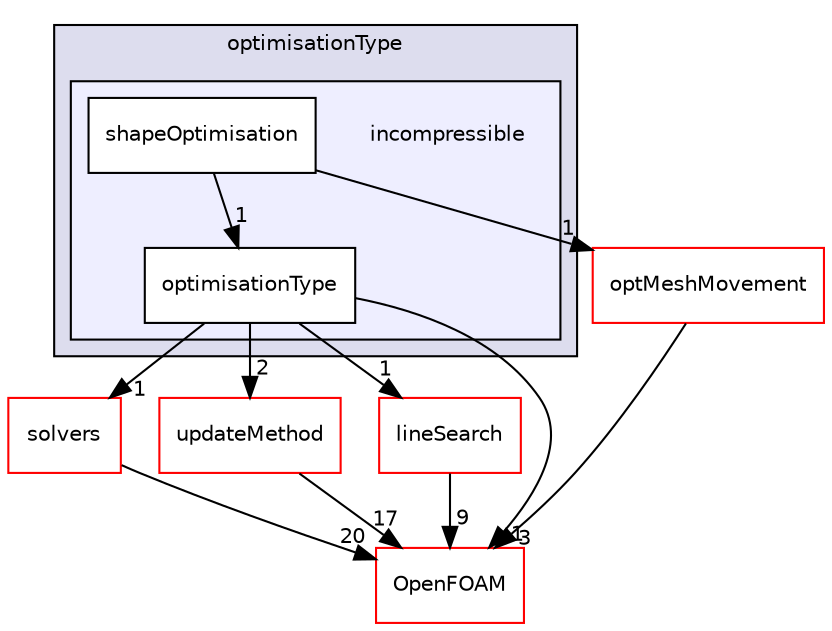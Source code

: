 digraph "src/optimisation/adjointOptimisation/adjoint/optimisation/optimisationType/incompressible" {
  bgcolor=transparent;
  compound=true
  node [ fontsize="10", fontname="Helvetica"];
  edge [ labelfontsize="10", labelfontname="Helvetica"];
  subgraph clusterdir_19e34cb36dea7172b6a3886d458a6c63 {
    graph [ bgcolor="#ddddee", pencolor="black", label="optimisationType" fontname="Helvetica", fontsize="10", URL="dir_19e34cb36dea7172b6a3886d458a6c63.html"]
  subgraph clusterdir_5cb6b0a19a69e2fe459970b9bde2b78d {
    graph [ bgcolor="#eeeeff", pencolor="black", label="" URL="dir_5cb6b0a19a69e2fe459970b9bde2b78d.html"];
    dir_5cb6b0a19a69e2fe459970b9bde2b78d [shape=plaintext label="incompressible"];
    dir_de482275713ca43e6ff2bbecf4da80c4 [shape=box label="optimisationType" color="black" fillcolor="white" style="filled" URL="dir_de482275713ca43e6ff2bbecf4da80c4.html"];
    dir_85c67a239747b002d389496fd96290a2 [shape=box label="shapeOptimisation" color="black" fillcolor="white" style="filled" URL="dir_85c67a239747b002d389496fd96290a2.html"];
  }
  }
  dir_f1ea2e00111d8324be054b4e32e6ee53 [shape=box label="solvers" color="red" URL="dir_f1ea2e00111d8324be054b4e32e6ee53.html"];
  dir_442e213e33281933d117f57865442da6 [shape=box label="updateMethod" color="red" URL="dir_442e213e33281933d117f57865442da6.html"];
  dir_94bdc59c3d8ff9322af9116bfe52aa58 [shape=box label="lineSearch" color="red" URL="dir_94bdc59c3d8ff9322af9116bfe52aa58.html"];
  dir_c5473ff19b20e6ec4dfe5c310b3778a8 [shape=box label="OpenFOAM" color="red" URL="dir_c5473ff19b20e6ec4dfe5c310b3778a8.html"];
  dir_f33cf6d3df2df90519c8bae008080c01 [shape=box label="optMeshMovement" color="red" URL="dir_f33cf6d3df2df90519c8bae008080c01.html"];
  dir_f1ea2e00111d8324be054b4e32e6ee53->dir_c5473ff19b20e6ec4dfe5c310b3778a8 [headlabel="20", labeldistance=1.5 headhref="dir_002894_002151.html"];
  dir_442e213e33281933d117f57865442da6->dir_c5473ff19b20e6ec4dfe5c310b3778a8 [headlabel="17", labeldistance=1.5 headhref="dir_002872_002151.html"];
  dir_94bdc59c3d8ff9322af9116bfe52aa58->dir_c5473ff19b20e6ec4dfe5c310b3778a8 [headlabel="9", labeldistance=1.5 headhref="dir_002851_002151.html"];
  dir_de482275713ca43e6ff2bbecf4da80c4->dir_f1ea2e00111d8324be054b4e32e6ee53 [headlabel="1", labeldistance=1.5 headhref="dir_002864_002894.html"];
  dir_de482275713ca43e6ff2bbecf4da80c4->dir_442e213e33281933d117f57865442da6 [headlabel="2", labeldistance=1.5 headhref="dir_002864_002872.html"];
  dir_de482275713ca43e6ff2bbecf4da80c4->dir_94bdc59c3d8ff9322af9116bfe52aa58 [headlabel="1", labeldistance=1.5 headhref="dir_002864_002851.html"];
  dir_de482275713ca43e6ff2bbecf4da80c4->dir_c5473ff19b20e6ec4dfe5c310b3778a8 [headlabel="1", labeldistance=1.5 headhref="dir_002864_002151.html"];
  dir_85c67a239747b002d389496fd96290a2->dir_de482275713ca43e6ff2bbecf4da80c4 [headlabel="1", labeldistance=1.5 headhref="dir_002865_002864.html"];
  dir_85c67a239747b002d389496fd96290a2->dir_f33cf6d3df2df90519c8bae008080c01 [headlabel="1", labeldistance=1.5 headhref="dir_002865_002866.html"];
  dir_f33cf6d3df2df90519c8bae008080c01->dir_c5473ff19b20e6ec4dfe5c310b3778a8 [headlabel="3", labeldistance=1.5 headhref="dir_002866_002151.html"];
}

